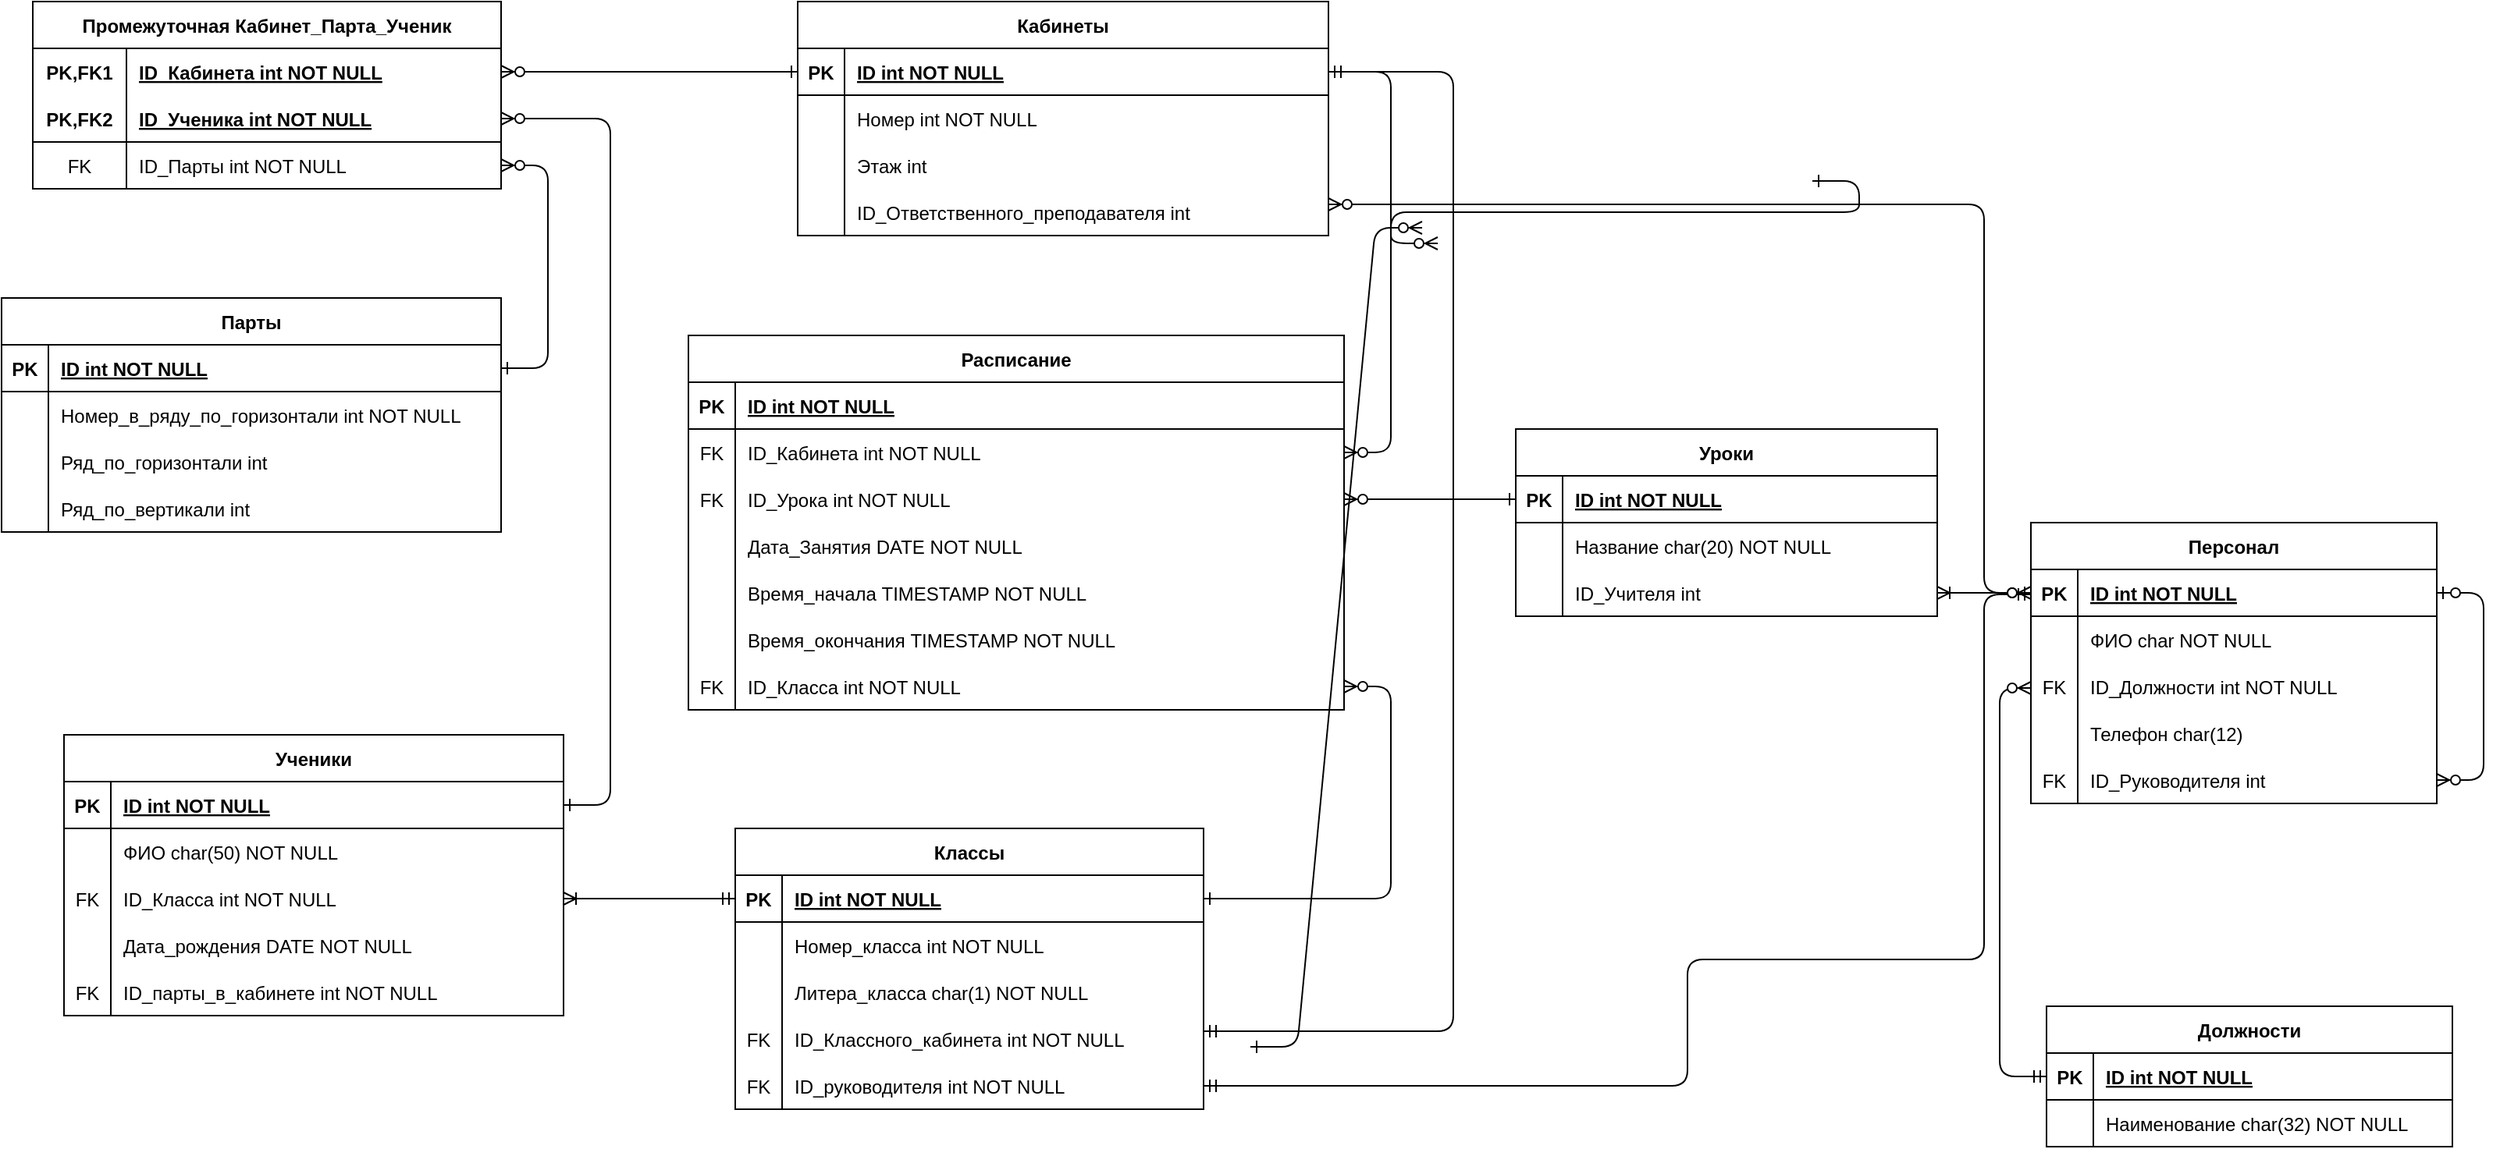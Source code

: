 <mxfile version="20.8.3" type="device"><diagram id="R2lEEEUBdFMjLlhIrx00" name="Page-1"><mxGraphModel dx="2516" dy="733" grid="1" gridSize="10" guides="1" tooltips="1" connect="1" arrows="1" fold="1" page="1" pageScale="1" pageWidth="1169" pageHeight="827" math="0" shadow="0" extFonts="Permanent Marker^https://fonts.googleapis.com/css?family=Permanent+Marker"><root><mxCell id="0"/><mxCell id="1" parent="0"/><mxCell id="C-vyLk0tnHw3VtMMgP7b-1" value="" style="edgeStyle=entityRelationEdgeStyle;endArrow=ERzeroToMany;startArrow=ERone;endFill=1;startFill=0;" parent="1" source="C-vyLk0tnHw3VtMMgP7b-24" edge="1"><mxGeometry width="100" height="100" relative="1" as="geometry"><mxPoint x="340" y="720" as="sourcePoint"/><mxPoint x="450" y="195" as="targetPoint"/></mxGeometry></mxCell><mxCell id="C-vyLk0tnHw3VtMMgP7b-12" value="" style="edgeStyle=entityRelationEdgeStyle;endArrow=ERzeroToMany;startArrow=ERone;endFill=1;startFill=0;" parent="1" target="C-vyLk0tnHw3VtMMgP7b-17" edge="1"><mxGeometry width="100" height="100" relative="1" as="geometry"><mxPoint x="700" y="165" as="sourcePoint"/><mxPoint x="460" y="205" as="targetPoint"/></mxGeometry></mxCell><mxCell id="8xzMc8gaTwQu7LSXgahK-1" value="Ученики" style="shape=table;startSize=30;container=1;collapsible=1;childLayout=tableLayout;fixedRows=1;rowLines=0;fontStyle=1;align=center;resizeLast=1;" vertex="1" parent="1"><mxGeometry x="-420" y="520" width="320" height="180" as="geometry"/></mxCell><mxCell id="8xzMc8gaTwQu7LSXgahK-2" value="" style="shape=tableRow;horizontal=0;startSize=0;swimlaneHead=0;swimlaneBody=0;fillColor=none;collapsible=0;dropTarget=0;points=[[0,0.5],[1,0.5]];portConstraint=eastwest;top=0;left=0;right=0;bottom=1;" vertex="1" parent="8xzMc8gaTwQu7LSXgahK-1"><mxGeometry y="30" width="320" height="30" as="geometry"/></mxCell><mxCell id="8xzMc8gaTwQu7LSXgahK-3" value="PK" style="shape=partialRectangle;connectable=0;fillColor=none;top=0;left=0;bottom=0;right=0;fontStyle=1;overflow=hidden;" vertex="1" parent="8xzMc8gaTwQu7LSXgahK-2"><mxGeometry width="30" height="30" as="geometry"><mxRectangle width="30" height="30" as="alternateBounds"/></mxGeometry></mxCell><mxCell id="8xzMc8gaTwQu7LSXgahK-4" value="ID int NOT NULL" style="shape=partialRectangle;connectable=0;fillColor=none;top=0;left=0;bottom=0;right=0;align=left;spacingLeft=6;fontStyle=5;overflow=hidden;" vertex="1" parent="8xzMc8gaTwQu7LSXgahK-2"><mxGeometry x="30" width="290" height="30" as="geometry"><mxRectangle width="290" height="30" as="alternateBounds"/></mxGeometry></mxCell><mxCell id="8xzMc8gaTwQu7LSXgahK-5" value="" style="shape=tableRow;horizontal=0;startSize=0;swimlaneHead=0;swimlaneBody=0;fillColor=none;collapsible=0;dropTarget=0;points=[[0,0.5],[1,0.5]];portConstraint=eastwest;top=0;left=0;right=0;bottom=0;" vertex="1" parent="8xzMc8gaTwQu7LSXgahK-1"><mxGeometry y="60" width="320" height="30" as="geometry"/></mxCell><mxCell id="8xzMc8gaTwQu7LSXgahK-6" value="" style="shape=partialRectangle;connectable=0;fillColor=none;top=0;left=0;bottom=0;right=0;editable=1;overflow=hidden;" vertex="1" parent="8xzMc8gaTwQu7LSXgahK-5"><mxGeometry width="30" height="30" as="geometry"><mxRectangle width="30" height="30" as="alternateBounds"/></mxGeometry></mxCell><mxCell id="8xzMc8gaTwQu7LSXgahK-7" value="ФИО char(50) NOT NULL" style="shape=partialRectangle;connectable=0;fillColor=none;top=0;left=0;bottom=0;right=0;align=left;spacingLeft=6;overflow=hidden;" vertex="1" parent="8xzMc8gaTwQu7LSXgahK-5"><mxGeometry x="30" width="290" height="30" as="geometry"><mxRectangle width="290" height="30" as="alternateBounds"/></mxGeometry></mxCell><mxCell id="8xzMc8gaTwQu7LSXgahK-11" value="" style="shape=tableRow;horizontal=0;startSize=0;swimlaneHead=0;swimlaneBody=0;fillColor=none;collapsible=0;dropTarget=0;points=[[0,0.5],[1,0.5]];portConstraint=eastwest;top=0;left=0;right=0;bottom=0;" vertex="1" parent="8xzMc8gaTwQu7LSXgahK-1"><mxGeometry y="90" width="320" height="30" as="geometry"/></mxCell><mxCell id="8xzMc8gaTwQu7LSXgahK-12" value="FK" style="shape=partialRectangle;connectable=0;fillColor=none;top=0;left=0;bottom=0;right=0;editable=1;overflow=hidden;" vertex="1" parent="8xzMc8gaTwQu7LSXgahK-11"><mxGeometry width="30" height="30" as="geometry"><mxRectangle width="30" height="30" as="alternateBounds"/></mxGeometry></mxCell><mxCell id="8xzMc8gaTwQu7LSXgahK-13" value="ID_Класса int NOT NULL" style="shape=partialRectangle;connectable=0;fillColor=none;top=0;left=0;bottom=0;right=0;align=left;spacingLeft=6;overflow=hidden;" vertex="1" parent="8xzMc8gaTwQu7LSXgahK-11"><mxGeometry x="30" width="290" height="30" as="geometry"><mxRectangle width="290" height="30" as="alternateBounds"/></mxGeometry></mxCell><mxCell id="8xzMc8gaTwQu7LSXgahK-8" value="" style="shape=tableRow;horizontal=0;startSize=0;swimlaneHead=0;swimlaneBody=0;fillColor=none;collapsible=0;dropTarget=0;points=[[0,0.5],[1,0.5]];portConstraint=eastwest;top=0;left=0;right=0;bottom=0;" vertex="1" parent="8xzMc8gaTwQu7LSXgahK-1"><mxGeometry y="120" width="320" height="30" as="geometry"/></mxCell><mxCell id="8xzMc8gaTwQu7LSXgahK-9" value="" style="shape=partialRectangle;connectable=0;fillColor=none;top=0;left=0;bottom=0;right=0;editable=1;overflow=hidden;" vertex="1" parent="8xzMc8gaTwQu7LSXgahK-8"><mxGeometry width="30" height="30" as="geometry"><mxRectangle width="30" height="30" as="alternateBounds"/></mxGeometry></mxCell><mxCell id="8xzMc8gaTwQu7LSXgahK-10" value="Дата_рождения DATE NOT NULL" style="shape=partialRectangle;connectable=0;fillColor=none;top=0;left=0;bottom=0;right=0;align=left;spacingLeft=6;overflow=hidden;" vertex="1" parent="8xzMc8gaTwQu7LSXgahK-8"><mxGeometry x="30" width="290" height="30" as="geometry"><mxRectangle width="290" height="30" as="alternateBounds"/></mxGeometry></mxCell><mxCell id="8xzMc8gaTwQu7LSXgahK-14" value="" style="shape=tableRow;horizontal=0;startSize=0;swimlaneHead=0;swimlaneBody=0;fillColor=none;collapsible=0;dropTarget=0;points=[[0,0.5],[1,0.5]];portConstraint=eastwest;top=0;left=0;right=0;bottom=0;" vertex="1" parent="8xzMc8gaTwQu7LSXgahK-1"><mxGeometry y="150" width="320" height="30" as="geometry"/></mxCell><mxCell id="8xzMc8gaTwQu7LSXgahK-15" value="FK" style="shape=partialRectangle;connectable=0;fillColor=none;top=0;left=0;bottom=0;right=0;editable=1;overflow=hidden;" vertex="1" parent="8xzMc8gaTwQu7LSXgahK-14"><mxGeometry width="30" height="30" as="geometry"><mxRectangle width="30" height="30" as="alternateBounds"/></mxGeometry></mxCell><mxCell id="8xzMc8gaTwQu7LSXgahK-16" value="ID_парты_в_кабинете int NOT NULL" style="shape=partialRectangle;connectable=0;fillColor=none;top=0;left=0;bottom=0;right=0;align=left;spacingLeft=6;overflow=hidden;" vertex="1" parent="8xzMc8gaTwQu7LSXgahK-14"><mxGeometry x="30" width="290" height="30" as="geometry"><mxRectangle width="290" height="30" as="alternateBounds"/></mxGeometry></mxCell><mxCell id="8xzMc8gaTwQu7LSXgahK-17" value="Классы" style="shape=table;startSize=30;container=1;collapsible=1;childLayout=tableLayout;fixedRows=1;rowLines=0;fontStyle=1;align=center;resizeLast=1;" vertex="1" parent="1"><mxGeometry x="10" y="580" width="300" height="180" as="geometry"/></mxCell><mxCell id="8xzMc8gaTwQu7LSXgahK-18" value="" style="shape=tableRow;horizontal=0;startSize=0;swimlaneHead=0;swimlaneBody=0;fillColor=none;collapsible=0;dropTarget=0;points=[[0,0.5],[1,0.5]];portConstraint=eastwest;top=0;left=0;right=0;bottom=1;" vertex="1" parent="8xzMc8gaTwQu7LSXgahK-17"><mxGeometry y="30" width="300" height="30" as="geometry"/></mxCell><mxCell id="8xzMc8gaTwQu7LSXgahK-19" value="PK" style="shape=partialRectangle;connectable=0;fillColor=none;top=0;left=0;bottom=0;right=0;fontStyle=1;overflow=hidden;" vertex="1" parent="8xzMc8gaTwQu7LSXgahK-18"><mxGeometry width="30" height="30" as="geometry"><mxRectangle width="30" height="30" as="alternateBounds"/></mxGeometry></mxCell><mxCell id="8xzMc8gaTwQu7LSXgahK-20" value="ID int NOT NULL" style="shape=partialRectangle;connectable=0;fillColor=none;top=0;left=0;bottom=0;right=0;align=left;spacingLeft=6;fontStyle=5;overflow=hidden;" vertex="1" parent="8xzMc8gaTwQu7LSXgahK-18"><mxGeometry x="30" width="270" height="30" as="geometry"><mxRectangle width="270" height="30" as="alternateBounds"/></mxGeometry></mxCell><mxCell id="8xzMc8gaTwQu7LSXgahK-21" value="" style="shape=tableRow;horizontal=0;startSize=0;swimlaneHead=0;swimlaneBody=0;fillColor=none;collapsible=0;dropTarget=0;points=[[0,0.5],[1,0.5]];portConstraint=eastwest;top=0;left=0;right=0;bottom=0;" vertex="1" parent="8xzMc8gaTwQu7LSXgahK-17"><mxGeometry y="60" width="300" height="30" as="geometry"/></mxCell><mxCell id="8xzMc8gaTwQu7LSXgahK-22" value="" style="shape=partialRectangle;connectable=0;fillColor=none;top=0;left=0;bottom=0;right=0;editable=1;overflow=hidden;" vertex="1" parent="8xzMc8gaTwQu7LSXgahK-21"><mxGeometry width="30" height="30" as="geometry"><mxRectangle width="30" height="30" as="alternateBounds"/></mxGeometry></mxCell><mxCell id="8xzMc8gaTwQu7LSXgahK-23" value="Номер_класса int NOT NULL" style="shape=partialRectangle;connectable=0;fillColor=none;top=0;left=0;bottom=0;right=0;align=left;spacingLeft=6;overflow=hidden;" vertex="1" parent="8xzMc8gaTwQu7LSXgahK-21"><mxGeometry x="30" width="270" height="30" as="geometry"><mxRectangle width="270" height="30" as="alternateBounds"/></mxGeometry></mxCell><mxCell id="8xzMc8gaTwQu7LSXgahK-24" value="" style="shape=tableRow;horizontal=0;startSize=0;swimlaneHead=0;swimlaneBody=0;fillColor=none;collapsible=0;dropTarget=0;points=[[0,0.5],[1,0.5]];portConstraint=eastwest;top=0;left=0;right=0;bottom=0;" vertex="1" parent="8xzMc8gaTwQu7LSXgahK-17"><mxGeometry y="90" width="300" height="30" as="geometry"/></mxCell><mxCell id="8xzMc8gaTwQu7LSXgahK-25" value="" style="shape=partialRectangle;connectable=0;fillColor=none;top=0;left=0;bottom=0;right=0;editable=1;overflow=hidden;" vertex="1" parent="8xzMc8gaTwQu7LSXgahK-24"><mxGeometry width="30" height="30" as="geometry"><mxRectangle width="30" height="30" as="alternateBounds"/></mxGeometry></mxCell><mxCell id="8xzMc8gaTwQu7LSXgahK-26" value="Литера_класса char(1) NOT NULL" style="shape=partialRectangle;connectable=0;fillColor=none;top=0;left=0;bottom=0;right=0;align=left;spacingLeft=6;overflow=hidden;" vertex="1" parent="8xzMc8gaTwQu7LSXgahK-24"><mxGeometry x="30" width="270" height="30" as="geometry"><mxRectangle width="270" height="30" as="alternateBounds"/></mxGeometry></mxCell><mxCell id="8xzMc8gaTwQu7LSXgahK-31" value="" style="shape=tableRow;horizontal=0;startSize=0;swimlaneHead=0;swimlaneBody=0;fillColor=none;collapsible=0;dropTarget=0;points=[[0,0.5],[1,0.5]];portConstraint=eastwest;top=0;left=0;right=0;bottom=0;" vertex="1" parent="8xzMc8gaTwQu7LSXgahK-17"><mxGeometry y="120" width="300" height="30" as="geometry"/></mxCell><mxCell id="8xzMc8gaTwQu7LSXgahK-32" value="FK" style="shape=partialRectangle;connectable=0;fillColor=none;top=0;left=0;bottom=0;right=0;fontStyle=0;overflow=hidden;" vertex="1" parent="8xzMc8gaTwQu7LSXgahK-31"><mxGeometry width="30" height="30" as="geometry"><mxRectangle width="30" height="30" as="alternateBounds"/></mxGeometry></mxCell><mxCell id="8xzMc8gaTwQu7LSXgahK-33" value="ID_Классного_кабинета int NOT NULL" style="shape=partialRectangle;connectable=0;fillColor=none;top=0;left=0;bottom=0;right=0;align=left;spacingLeft=6;fontStyle=0;overflow=hidden;" vertex="1" parent="8xzMc8gaTwQu7LSXgahK-31"><mxGeometry x="30" width="270" height="30" as="geometry"><mxRectangle width="270" height="30" as="alternateBounds"/></mxGeometry></mxCell><mxCell id="8xzMc8gaTwQu7LSXgahK-27" value="" style="shape=tableRow;horizontal=0;startSize=0;swimlaneHead=0;swimlaneBody=0;fillColor=none;collapsible=0;dropTarget=0;points=[[0,0.5],[1,0.5]];portConstraint=eastwest;top=0;left=0;right=0;bottom=0;" vertex="1" parent="8xzMc8gaTwQu7LSXgahK-17"><mxGeometry y="150" width="300" height="30" as="geometry"/></mxCell><mxCell id="8xzMc8gaTwQu7LSXgahK-28" value="FK" style="shape=partialRectangle;connectable=0;fillColor=none;top=0;left=0;bottom=0;right=0;editable=1;overflow=hidden;" vertex="1" parent="8xzMc8gaTwQu7LSXgahK-27"><mxGeometry width="30" height="30" as="geometry"><mxRectangle width="30" height="30" as="alternateBounds"/></mxGeometry></mxCell><mxCell id="8xzMc8gaTwQu7LSXgahK-29" value="ID_руководителя int NOT NULL" style="shape=partialRectangle;connectable=0;fillColor=none;top=0;left=0;bottom=0;right=0;align=left;spacingLeft=6;overflow=hidden;" vertex="1" parent="8xzMc8gaTwQu7LSXgahK-27"><mxGeometry x="30" width="270" height="30" as="geometry"><mxRectangle width="270" height="30" as="alternateBounds"/></mxGeometry></mxCell><mxCell id="8xzMc8gaTwQu7LSXgahK-38" value="" style="edgeStyle=entityRelationEdgeStyle;fontSize=12;html=1;endArrow=ERmandOne;startArrow=ERoneToMany;rounded=1;startFill=0;" edge="1" parent="1" source="8xzMc8gaTwQu7LSXgahK-11" target="8xzMc8gaTwQu7LSXgahK-18"><mxGeometry width="100" height="100" relative="1" as="geometry"><mxPoint x="250" y="384" as="sourcePoint"/><mxPoint x="350" y="284" as="targetPoint"/></mxGeometry></mxCell><mxCell id="8xzMc8gaTwQu7LSXgahK-39" value="Персонал" style="shape=table;startSize=30;container=1;collapsible=1;childLayout=tableLayout;fixedRows=1;rowLines=0;fontStyle=1;align=center;resizeLast=1;" vertex="1" parent="1"><mxGeometry x="840" y="384" width="260" height="180" as="geometry"/></mxCell><mxCell id="8xzMc8gaTwQu7LSXgahK-40" value="" style="shape=tableRow;horizontal=0;startSize=0;swimlaneHead=0;swimlaneBody=0;fillColor=none;collapsible=0;dropTarget=0;points=[[0,0.5],[1,0.5]];portConstraint=eastwest;top=0;left=0;right=0;bottom=1;" vertex="1" parent="8xzMc8gaTwQu7LSXgahK-39"><mxGeometry y="30" width="260" height="30" as="geometry"/></mxCell><mxCell id="8xzMc8gaTwQu7LSXgahK-41" value="PK" style="shape=partialRectangle;connectable=0;fillColor=none;top=0;left=0;bottom=0;right=0;fontStyle=1;overflow=hidden;" vertex="1" parent="8xzMc8gaTwQu7LSXgahK-40"><mxGeometry width="30" height="30" as="geometry"><mxRectangle width="30" height="30" as="alternateBounds"/></mxGeometry></mxCell><mxCell id="8xzMc8gaTwQu7LSXgahK-42" value="ID int NOT NULL" style="shape=partialRectangle;connectable=0;fillColor=none;top=0;left=0;bottom=0;right=0;align=left;spacingLeft=6;fontStyle=5;overflow=hidden;" vertex="1" parent="8xzMc8gaTwQu7LSXgahK-40"><mxGeometry x="30" width="230" height="30" as="geometry"><mxRectangle width="230" height="30" as="alternateBounds"/></mxGeometry></mxCell><mxCell id="8xzMc8gaTwQu7LSXgahK-43" value="" style="shape=tableRow;horizontal=0;startSize=0;swimlaneHead=0;swimlaneBody=0;fillColor=none;collapsible=0;dropTarget=0;points=[[0,0.5],[1,0.5]];portConstraint=eastwest;top=0;left=0;right=0;bottom=0;" vertex="1" parent="8xzMc8gaTwQu7LSXgahK-39"><mxGeometry y="60" width="260" height="30" as="geometry"/></mxCell><mxCell id="8xzMc8gaTwQu7LSXgahK-44" value="" style="shape=partialRectangle;connectable=0;fillColor=none;top=0;left=0;bottom=0;right=0;editable=1;overflow=hidden;" vertex="1" parent="8xzMc8gaTwQu7LSXgahK-43"><mxGeometry width="30" height="30" as="geometry"><mxRectangle width="30" height="30" as="alternateBounds"/></mxGeometry></mxCell><mxCell id="8xzMc8gaTwQu7LSXgahK-45" value="ФИО char NOT NULL" style="shape=partialRectangle;connectable=0;fillColor=none;top=0;left=0;bottom=0;right=0;align=left;spacingLeft=6;overflow=hidden;" vertex="1" parent="8xzMc8gaTwQu7LSXgahK-43"><mxGeometry x="30" width="230" height="30" as="geometry"><mxRectangle width="230" height="30" as="alternateBounds"/></mxGeometry></mxCell><mxCell id="8xzMc8gaTwQu7LSXgahK-46" value="" style="shape=tableRow;horizontal=0;startSize=0;swimlaneHead=0;swimlaneBody=0;fillColor=none;collapsible=0;dropTarget=0;points=[[0,0.5],[1,0.5]];portConstraint=eastwest;top=0;left=0;right=0;bottom=0;" vertex="1" parent="8xzMc8gaTwQu7LSXgahK-39"><mxGeometry y="90" width="260" height="30" as="geometry"/></mxCell><mxCell id="8xzMc8gaTwQu7LSXgahK-47" value="FK" style="shape=partialRectangle;connectable=0;fillColor=none;top=0;left=0;bottom=0;right=0;editable=1;overflow=hidden;" vertex="1" parent="8xzMc8gaTwQu7LSXgahK-46"><mxGeometry width="30" height="30" as="geometry"><mxRectangle width="30" height="30" as="alternateBounds"/></mxGeometry></mxCell><mxCell id="8xzMc8gaTwQu7LSXgahK-48" value="ID_Должности int NOT NULL" style="shape=partialRectangle;connectable=0;fillColor=none;top=0;left=0;bottom=0;right=0;align=left;spacingLeft=6;overflow=hidden;" vertex="1" parent="8xzMc8gaTwQu7LSXgahK-46"><mxGeometry x="30" width="230" height="30" as="geometry"><mxRectangle width="230" height="30" as="alternateBounds"/></mxGeometry></mxCell><mxCell id="8xzMc8gaTwQu7LSXgahK-49" value="" style="shape=tableRow;horizontal=0;startSize=0;swimlaneHead=0;swimlaneBody=0;fillColor=none;collapsible=0;dropTarget=0;points=[[0,0.5],[1,0.5]];portConstraint=eastwest;top=0;left=0;right=0;bottom=0;" vertex="1" parent="8xzMc8gaTwQu7LSXgahK-39"><mxGeometry y="120" width="260" height="30" as="geometry"/></mxCell><mxCell id="8xzMc8gaTwQu7LSXgahK-50" value="" style="shape=partialRectangle;connectable=0;fillColor=none;top=0;left=0;bottom=0;right=0;editable=1;overflow=hidden;" vertex="1" parent="8xzMc8gaTwQu7LSXgahK-49"><mxGeometry width="30" height="30" as="geometry"><mxRectangle width="30" height="30" as="alternateBounds"/></mxGeometry></mxCell><mxCell id="8xzMc8gaTwQu7LSXgahK-51" value="Телефон char(12)" style="shape=partialRectangle;connectable=0;fillColor=none;top=0;left=0;bottom=0;right=0;align=left;spacingLeft=6;overflow=hidden;" vertex="1" parent="8xzMc8gaTwQu7LSXgahK-49"><mxGeometry x="30" width="230" height="30" as="geometry"><mxRectangle width="230" height="30" as="alternateBounds"/></mxGeometry></mxCell><mxCell id="8xzMc8gaTwQu7LSXgahK-52" value="" style="shape=tableRow;horizontal=0;startSize=0;swimlaneHead=0;swimlaneBody=0;fillColor=none;collapsible=0;dropTarget=0;points=[[0,0.5],[1,0.5]];portConstraint=eastwest;top=0;left=0;right=0;bottom=0;" vertex="1" parent="8xzMc8gaTwQu7LSXgahK-39"><mxGeometry y="150" width="260" height="30" as="geometry"/></mxCell><mxCell id="8xzMc8gaTwQu7LSXgahK-53" value="FK" style="shape=partialRectangle;connectable=0;fillColor=none;top=0;left=0;bottom=0;right=0;fontStyle=0;overflow=hidden;" vertex="1" parent="8xzMc8gaTwQu7LSXgahK-52"><mxGeometry width="30" height="30" as="geometry"><mxRectangle width="30" height="30" as="alternateBounds"/></mxGeometry></mxCell><mxCell id="8xzMc8gaTwQu7LSXgahK-54" value="ID_Руководителя int" style="shape=partialRectangle;connectable=0;fillColor=none;top=0;left=0;bottom=0;right=0;align=left;spacingLeft=6;fontStyle=0;overflow=hidden;" vertex="1" parent="8xzMc8gaTwQu7LSXgahK-52"><mxGeometry x="30" width="230" height="30" as="geometry"><mxRectangle width="230" height="30" as="alternateBounds"/></mxGeometry></mxCell><mxCell id="8xzMc8gaTwQu7LSXgahK-55" value="" style="edgeStyle=entityRelationEdgeStyle;fontSize=12;html=1;endArrow=ERzeroToMany;startArrow=ERzeroToOne;rounded=1;" edge="1" parent="8xzMc8gaTwQu7LSXgahK-39" source="8xzMc8gaTwQu7LSXgahK-40" target="8xzMc8gaTwQu7LSXgahK-52"><mxGeometry width="100" height="100" relative="1" as="geometry"><mxPoint x="-330" y="300" as="sourcePoint"/><mxPoint x="-230" y="200" as="targetPoint"/></mxGeometry></mxCell><mxCell id="8xzMc8gaTwQu7LSXgahK-56" value="" style="edgeStyle=orthogonalEdgeStyle;fontSize=12;html=1;endArrow=ERmandOne;startArrow=ERmandOne;rounded=1;" edge="1" parent="1" source="8xzMc8gaTwQu7LSXgahK-27" target="8xzMc8gaTwQu7LSXgahK-40"><mxGeometry width="100" height="100" relative="1" as="geometry"><mxPoint x="740" y="144" as="sourcePoint"/><mxPoint x="840" y="44" as="targetPoint"/><Array as="points"><mxPoint x="620" y="745"/><mxPoint x="620" y="664"/><mxPoint x="810" y="664"/><mxPoint x="810" y="430"/></Array></mxGeometry></mxCell><mxCell id="8xzMc8gaTwQu7LSXgahK-57" value="Уроки" style="shape=table;startSize=30;container=1;collapsible=1;childLayout=tableLayout;fixedRows=1;rowLines=0;fontStyle=1;align=center;resizeLast=1;" vertex="1" parent="1"><mxGeometry x="510" y="324" width="270" height="120" as="geometry"/></mxCell><mxCell id="8xzMc8gaTwQu7LSXgahK-58" value="" style="shape=tableRow;horizontal=0;startSize=0;swimlaneHead=0;swimlaneBody=0;fillColor=none;collapsible=0;dropTarget=0;points=[[0,0.5],[1,0.5]];portConstraint=eastwest;top=0;left=0;right=0;bottom=1;" vertex="1" parent="8xzMc8gaTwQu7LSXgahK-57"><mxGeometry y="30" width="270" height="30" as="geometry"/></mxCell><mxCell id="8xzMc8gaTwQu7LSXgahK-59" value="PK" style="shape=partialRectangle;connectable=0;fillColor=none;top=0;left=0;bottom=0;right=0;fontStyle=1;overflow=hidden;" vertex="1" parent="8xzMc8gaTwQu7LSXgahK-58"><mxGeometry width="30" height="30" as="geometry"><mxRectangle width="30" height="30" as="alternateBounds"/></mxGeometry></mxCell><mxCell id="8xzMc8gaTwQu7LSXgahK-60" value="ID int NOT NULL" style="shape=partialRectangle;connectable=0;fillColor=none;top=0;left=0;bottom=0;right=0;align=left;spacingLeft=6;fontStyle=5;overflow=hidden;" vertex="1" parent="8xzMc8gaTwQu7LSXgahK-58"><mxGeometry x="30" width="240" height="30" as="geometry"><mxRectangle width="240" height="30" as="alternateBounds"/></mxGeometry></mxCell><mxCell id="8xzMc8gaTwQu7LSXgahK-61" value="" style="shape=tableRow;horizontal=0;startSize=0;swimlaneHead=0;swimlaneBody=0;fillColor=none;collapsible=0;dropTarget=0;points=[[0,0.5],[1,0.5]];portConstraint=eastwest;top=0;left=0;right=0;bottom=0;" vertex="1" parent="8xzMc8gaTwQu7LSXgahK-57"><mxGeometry y="60" width="270" height="30" as="geometry"/></mxCell><mxCell id="8xzMc8gaTwQu7LSXgahK-62" value="" style="shape=partialRectangle;connectable=0;fillColor=none;top=0;left=0;bottom=0;right=0;editable=1;overflow=hidden;" vertex="1" parent="8xzMc8gaTwQu7LSXgahK-61"><mxGeometry width="30" height="30" as="geometry"><mxRectangle width="30" height="30" as="alternateBounds"/></mxGeometry></mxCell><mxCell id="8xzMc8gaTwQu7LSXgahK-63" value="Название char(20) NOT NULL" style="shape=partialRectangle;connectable=0;fillColor=none;top=0;left=0;bottom=0;right=0;align=left;spacingLeft=6;overflow=hidden;" vertex="1" parent="8xzMc8gaTwQu7LSXgahK-61"><mxGeometry x="30" width="240" height="30" as="geometry"><mxRectangle width="240" height="30" as="alternateBounds"/></mxGeometry></mxCell><mxCell id="8xzMc8gaTwQu7LSXgahK-64" value="" style="shape=tableRow;horizontal=0;startSize=0;swimlaneHead=0;swimlaneBody=0;fillColor=none;collapsible=0;dropTarget=0;points=[[0,0.5],[1,0.5]];portConstraint=eastwest;top=0;left=0;right=0;bottom=0;" vertex="1" parent="8xzMc8gaTwQu7LSXgahK-57"><mxGeometry y="90" width="270" height="30" as="geometry"/></mxCell><mxCell id="8xzMc8gaTwQu7LSXgahK-65" value="" style="shape=partialRectangle;connectable=0;fillColor=none;top=0;left=0;bottom=0;right=0;editable=1;overflow=hidden;" vertex="1" parent="8xzMc8gaTwQu7LSXgahK-64"><mxGeometry width="30" height="30" as="geometry"><mxRectangle width="30" height="30" as="alternateBounds"/></mxGeometry></mxCell><mxCell id="8xzMc8gaTwQu7LSXgahK-66" value="ID_Учителя int" style="shape=partialRectangle;connectable=0;fillColor=none;top=0;left=0;bottom=0;right=0;align=left;spacingLeft=6;overflow=hidden;" vertex="1" parent="8xzMc8gaTwQu7LSXgahK-64"><mxGeometry x="30" width="240" height="30" as="geometry"><mxRectangle width="240" height="30" as="alternateBounds"/></mxGeometry></mxCell><mxCell id="8xzMc8gaTwQu7LSXgahK-70" value="" style="edgeStyle=entityRelationEdgeStyle;fontSize=12;html=1;endArrow=ERzeroToMany;startArrow=ERoneToMany;rounded=0;startFill=0;entryX=0;entryY=0.5;entryDx=0;entryDy=0;" edge="1" parent="1" source="8xzMc8gaTwQu7LSXgahK-64" target="8xzMc8gaTwQu7LSXgahK-40"><mxGeometry width="100" height="100" relative="1" as="geometry"><mxPoint x="940" y="364" as="sourcePoint"/><mxPoint x="1040" y="264" as="targetPoint"/></mxGeometry></mxCell><mxCell id="8xzMc8gaTwQu7LSXgahK-71" value="Кабинеты" style="shape=table;startSize=30;container=1;collapsible=1;childLayout=tableLayout;fixedRows=1;rowLines=0;fontStyle=1;align=center;resizeLast=1;" vertex="1" parent="1"><mxGeometry x="50" y="50" width="340" height="150" as="geometry"/></mxCell><mxCell id="8xzMc8gaTwQu7LSXgahK-72" value="" style="shape=tableRow;horizontal=0;startSize=0;swimlaneHead=0;swimlaneBody=0;fillColor=none;collapsible=0;dropTarget=0;points=[[0,0.5],[1,0.5]];portConstraint=eastwest;top=0;left=0;right=0;bottom=1;" vertex="1" parent="8xzMc8gaTwQu7LSXgahK-71"><mxGeometry y="30" width="340" height="30" as="geometry"/></mxCell><mxCell id="8xzMc8gaTwQu7LSXgahK-73" value="PK" style="shape=partialRectangle;connectable=0;fillColor=none;top=0;left=0;bottom=0;right=0;fontStyle=1;overflow=hidden;" vertex="1" parent="8xzMc8gaTwQu7LSXgahK-72"><mxGeometry width="30" height="30" as="geometry"><mxRectangle width="30" height="30" as="alternateBounds"/></mxGeometry></mxCell><mxCell id="8xzMc8gaTwQu7LSXgahK-74" value="ID int NOT NULL" style="shape=partialRectangle;connectable=0;fillColor=none;top=0;left=0;bottom=0;right=0;align=left;spacingLeft=6;fontStyle=5;overflow=hidden;" vertex="1" parent="8xzMc8gaTwQu7LSXgahK-72"><mxGeometry x="30" width="310" height="30" as="geometry"><mxRectangle width="310" height="30" as="alternateBounds"/></mxGeometry></mxCell><mxCell id="8xzMc8gaTwQu7LSXgahK-75" value="" style="shape=tableRow;horizontal=0;startSize=0;swimlaneHead=0;swimlaneBody=0;fillColor=none;collapsible=0;dropTarget=0;points=[[0,0.5],[1,0.5]];portConstraint=eastwest;top=0;left=0;right=0;bottom=0;" vertex="1" parent="8xzMc8gaTwQu7LSXgahK-71"><mxGeometry y="60" width="340" height="30" as="geometry"/></mxCell><mxCell id="8xzMc8gaTwQu7LSXgahK-76" value="" style="shape=partialRectangle;connectable=0;fillColor=none;top=0;left=0;bottom=0;right=0;editable=1;overflow=hidden;" vertex="1" parent="8xzMc8gaTwQu7LSXgahK-75"><mxGeometry width="30" height="30" as="geometry"><mxRectangle width="30" height="30" as="alternateBounds"/></mxGeometry></mxCell><mxCell id="8xzMc8gaTwQu7LSXgahK-77" value="Номер int NOT NULL" style="shape=partialRectangle;connectable=0;fillColor=none;top=0;left=0;bottom=0;right=0;align=left;spacingLeft=6;overflow=hidden;" vertex="1" parent="8xzMc8gaTwQu7LSXgahK-75"><mxGeometry x="30" width="310" height="30" as="geometry"><mxRectangle width="310" height="30" as="alternateBounds"/></mxGeometry></mxCell><mxCell id="8xzMc8gaTwQu7LSXgahK-78" value="" style="shape=tableRow;horizontal=0;startSize=0;swimlaneHead=0;swimlaneBody=0;fillColor=none;collapsible=0;dropTarget=0;points=[[0,0.5],[1,0.5]];portConstraint=eastwest;top=0;left=0;right=0;bottom=0;" vertex="1" parent="8xzMc8gaTwQu7LSXgahK-71"><mxGeometry y="90" width="340" height="30" as="geometry"/></mxCell><mxCell id="8xzMc8gaTwQu7LSXgahK-79" value="" style="shape=partialRectangle;connectable=0;fillColor=none;top=0;left=0;bottom=0;right=0;editable=1;overflow=hidden;" vertex="1" parent="8xzMc8gaTwQu7LSXgahK-78"><mxGeometry width="30" height="30" as="geometry"><mxRectangle width="30" height="30" as="alternateBounds"/></mxGeometry></mxCell><mxCell id="8xzMc8gaTwQu7LSXgahK-80" value="Этаж int" style="shape=partialRectangle;connectable=0;fillColor=none;top=0;left=0;bottom=0;right=0;align=left;spacingLeft=6;overflow=hidden;" vertex="1" parent="8xzMc8gaTwQu7LSXgahK-78"><mxGeometry x="30" width="310" height="30" as="geometry"><mxRectangle width="310" height="30" as="alternateBounds"/></mxGeometry></mxCell><mxCell id="8xzMc8gaTwQu7LSXgahK-81" value="" style="shape=tableRow;horizontal=0;startSize=0;swimlaneHead=0;swimlaneBody=0;fillColor=none;collapsible=0;dropTarget=0;points=[[0,0.5],[1,0.5]];portConstraint=eastwest;top=0;left=0;right=0;bottom=0;" vertex="1" parent="8xzMc8gaTwQu7LSXgahK-71"><mxGeometry y="120" width="340" height="30" as="geometry"/></mxCell><mxCell id="8xzMc8gaTwQu7LSXgahK-82" value="" style="shape=partialRectangle;connectable=0;fillColor=none;top=0;left=0;bottom=0;right=0;editable=1;overflow=hidden;" vertex="1" parent="8xzMc8gaTwQu7LSXgahK-81"><mxGeometry width="30" height="30" as="geometry"><mxRectangle width="30" height="30" as="alternateBounds"/></mxGeometry></mxCell><mxCell id="8xzMc8gaTwQu7LSXgahK-83" value="ID_Ответственного_преподавателя int" style="shape=partialRectangle;connectable=0;fillColor=none;top=0;left=0;bottom=0;right=0;align=left;spacingLeft=6;overflow=hidden;" vertex="1" parent="8xzMc8gaTwQu7LSXgahK-81"><mxGeometry x="30" width="310" height="30" as="geometry"><mxRectangle width="310" height="30" as="alternateBounds"/></mxGeometry></mxCell><mxCell id="8xzMc8gaTwQu7LSXgahK-84" value="Должности" style="shape=table;startSize=30;container=1;collapsible=1;childLayout=tableLayout;fixedRows=1;rowLines=0;fontStyle=1;align=center;resizeLast=1;rounded=0;" vertex="1" parent="1"><mxGeometry x="850" y="694" width="260" height="90" as="geometry"/></mxCell><mxCell id="8xzMc8gaTwQu7LSXgahK-85" value="" style="shape=tableRow;horizontal=0;startSize=0;swimlaneHead=0;swimlaneBody=0;fillColor=none;collapsible=0;dropTarget=0;points=[[0,0.5],[1,0.5]];portConstraint=eastwest;top=0;left=0;right=0;bottom=1;" vertex="1" parent="8xzMc8gaTwQu7LSXgahK-84"><mxGeometry y="30" width="260" height="30" as="geometry"/></mxCell><mxCell id="8xzMc8gaTwQu7LSXgahK-86" value="PK" style="shape=partialRectangle;connectable=0;fillColor=none;top=0;left=0;bottom=0;right=0;fontStyle=1;overflow=hidden;" vertex="1" parent="8xzMc8gaTwQu7LSXgahK-85"><mxGeometry width="30" height="30" as="geometry"><mxRectangle width="30" height="30" as="alternateBounds"/></mxGeometry></mxCell><mxCell id="8xzMc8gaTwQu7LSXgahK-87" value="ID int NOT NULL" style="shape=partialRectangle;connectable=0;fillColor=none;top=0;left=0;bottom=0;right=0;align=left;spacingLeft=6;fontStyle=5;overflow=hidden;" vertex="1" parent="8xzMc8gaTwQu7LSXgahK-85"><mxGeometry x="30" width="230" height="30" as="geometry"><mxRectangle width="230" height="30" as="alternateBounds"/></mxGeometry></mxCell><mxCell id="8xzMc8gaTwQu7LSXgahK-88" value="" style="shape=tableRow;horizontal=0;startSize=0;swimlaneHead=0;swimlaneBody=0;fillColor=none;collapsible=0;dropTarget=0;points=[[0,0.5],[1,0.5]];portConstraint=eastwest;top=0;left=0;right=0;bottom=0;" vertex="1" parent="8xzMc8gaTwQu7LSXgahK-84"><mxGeometry y="60" width="260" height="30" as="geometry"/></mxCell><mxCell id="8xzMc8gaTwQu7LSXgahK-89" value="" style="shape=partialRectangle;connectable=0;fillColor=none;top=0;left=0;bottom=0;right=0;editable=1;overflow=hidden;" vertex="1" parent="8xzMc8gaTwQu7LSXgahK-88"><mxGeometry width="30" height="30" as="geometry"><mxRectangle width="30" height="30" as="alternateBounds"/></mxGeometry></mxCell><mxCell id="8xzMc8gaTwQu7LSXgahK-90" value="Наименование char(32) NOT NULL" style="shape=partialRectangle;connectable=0;fillColor=none;top=0;left=0;bottom=0;right=0;align=left;spacingLeft=6;overflow=hidden;" vertex="1" parent="8xzMc8gaTwQu7LSXgahK-88"><mxGeometry x="30" width="230" height="30" as="geometry"><mxRectangle width="230" height="30" as="alternateBounds"/></mxGeometry></mxCell><mxCell id="8xzMc8gaTwQu7LSXgahK-97" value="" style="edgeStyle=orthogonalEdgeStyle;fontSize=12;html=1;endArrow=ERzeroToMany;startArrow=ERmandOne;rounded=1;" edge="1" parent="1" source="8xzMc8gaTwQu7LSXgahK-85" target="8xzMc8gaTwQu7LSXgahK-46"><mxGeometry width="100" height="100" relative="1" as="geometry"><mxPoint x="940" y="484" as="sourcePoint"/><mxPoint x="1040" y="384" as="targetPoint"/><Array as="points"><mxPoint x="820" y="739"/><mxPoint x="820" y="490"/></Array></mxGeometry></mxCell><mxCell id="8xzMc8gaTwQu7LSXgahK-98" value="" style="edgeStyle=orthogonalEdgeStyle;fontSize=12;html=1;endArrow=ERmandOne;startArrow=ERmandOne;rounded=1;shadow=0;" edge="1" parent="1" source="8xzMc8gaTwQu7LSXgahK-72" target="8xzMc8gaTwQu7LSXgahK-31"><mxGeometry width="100" height="100" relative="1" as="geometry"><mxPoint x="630" y="294" as="sourcePoint"/><mxPoint x="730" y="194" as="targetPoint"/><Array as="points"><mxPoint x="470" y="95"/><mxPoint x="470" y="710"/></Array></mxGeometry></mxCell><mxCell id="8xzMc8gaTwQu7LSXgahK-99" value="" style="edgeStyle=orthogonalEdgeStyle;fontSize=12;html=1;endArrow=ERzeroToMany;startArrow=ERzeroToOne;rounded=1;" edge="1" parent="1" source="8xzMc8gaTwQu7LSXgahK-40" target="8xzMc8gaTwQu7LSXgahK-81"><mxGeometry width="100" height="100" relative="1" as="geometry"><mxPoint x="540" y="504" as="sourcePoint"/><mxPoint x="640" y="404" as="targetPoint"/><Array as="points"><mxPoint x="810" y="429"/><mxPoint x="810" y="180"/></Array></mxGeometry></mxCell><mxCell id="8xzMc8gaTwQu7LSXgahK-100" value="Парты" style="shape=table;startSize=30;container=1;collapsible=1;childLayout=tableLayout;fixedRows=1;rowLines=0;fontStyle=1;align=center;resizeLast=1;" vertex="1" parent="1"><mxGeometry x="-460" y="240" width="320" height="150" as="geometry"/></mxCell><mxCell id="8xzMc8gaTwQu7LSXgahK-101" value="" style="shape=tableRow;horizontal=0;startSize=0;swimlaneHead=0;swimlaneBody=0;fillColor=none;collapsible=0;dropTarget=0;points=[[0,0.5],[1,0.5]];portConstraint=eastwest;top=0;left=0;right=0;bottom=1;" vertex="1" parent="8xzMc8gaTwQu7LSXgahK-100"><mxGeometry y="30" width="320" height="30" as="geometry"/></mxCell><mxCell id="8xzMc8gaTwQu7LSXgahK-102" value="PK" style="shape=partialRectangle;connectable=0;fillColor=none;top=0;left=0;bottom=0;right=0;fontStyle=1;overflow=hidden;" vertex="1" parent="8xzMc8gaTwQu7LSXgahK-101"><mxGeometry width="30" height="30" as="geometry"><mxRectangle width="30" height="30" as="alternateBounds"/></mxGeometry></mxCell><mxCell id="8xzMc8gaTwQu7LSXgahK-103" value="ID int NOT NULL" style="shape=partialRectangle;connectable=0;fillColor=none;top=0;left=0;bottom=0;right=0;align=left;spacingLeft=6;fontStyle=5;overflow=hidden;" vertex="1" parent="8xzMc8gaTwQu7LSXgahK-101"><mxGeometry x="30" width="290" height="30" as="geometry"><mxRectangle width="290" height="30" as="alternateBounds"/></mxGeometry></mxCell><mxCell id="8xzMc8gaTwQu7LSXgahK-110" value="" style="shape=tableRow;horizontal=0;startSize=0;swimlaneHead=0;swimlaneBody=0;fillColor=none;collapsible=0;dropTarget=0;points=[[0,0.5],[1,0.5]];portConstraint=eastwest;top=0;left=0;right=0;bottom=0;" vertex="1" parent="8xzMc8gaTwQu7LSXgahK-100"><mxGeometry y="60" width="320" height="30" as="geometry"/></mxCell><mxCell id="8xzMc8gaTwQu7LSXgahK-111" value="" style="shape=partialRectangle;connectable=0;fillColor=none;top=0;left=0;bottom=0;right=0;editable=1;overflow=hidden;" vertex="1" parent="8xzMc8gaTwQu7LSXgahK-110"><mxGeometry width="30" height="30" as="geometry"><mxRectangle width="30" height="30" as="alternateBounds"/></mxGeometry></mxCell><mxCell id="8xzMc8gaTwQu7LSXgahK-112" value="Номер_в_ряду_по_горизонтали int NOT NULL" style="shape=partialRectangle;connectable=0;fillColor=none;top=0;left=0;bottom=0;right=0;align=left;spacingLeft=6;overflow=hidden;" vertex="1" parent="8xzMc8gaTwQu7LSXgahK-110"><mxGeometry x="30" width="290" height="30" as="geometry"><mxRectangle width="290" height="30" as="alternateBounds"/></mxGeometry></mxCell><mxCell id="8xzMc8gaTwQu7LSXgahK-104" value="" style="shape=tableRow;horizontal=0;startSize=0;swimlaneHead=0;swimlaneBody=0;fillColor=none;collapsible=0;dropTarget=0;points=[[0,0.5],[1,0.5]];portConstraint=eastwest;top=0;left=0;right=0;bottom=0;" vertex="1" parent="8xzMc8gaTwQu7LSXgahK-100"><mxGeometry y="90" width="320" height="30" as="geometry"/></mxCell><mxCell id="8xzMc8gaTwQu7LSXgahK-105" value="" style="shape=partialRectangle;connectable=0;fillColor=none;top=0;left=0;bottom=0;right=0;editable=1;overflow=hidden;" vertex="1" parent="8xzMc8gaTwQu7LSXgahK-104"><mxGeometry width="30" height="30" as="geometry"><mxRectangle width="30" height="30" as="alternateBounds"/></mxGeometry></mxCell><mxCell id="8xzMc8gaTwQu7LSXgahK-106" value="Ряд_по_горизонтали int" style="shape=partialRectangle;connectable=0;fillColor=none;top=0;left=0;bottom=0;right=0;align=left;spacingLeft=6;overflow=hidden;" vertex="1" parent="8xzMc8gaTwQu7LSXgahK-104"><mxGeometry x="30" width="290" height="30" as="geometry"><mxRectangle width="290" height="30" as="alternateBounds"/></mxGeometry></mxCell><mxCell id="8xzMc8gaTwQu7LSXgahK-107" value="" style="shape=tableRow;horizontal=0;startSize=0;swimlaneHead=0;swimlaneBody=0;fillColor=none;collapsible=0;dropTarget=0;points=[[0,0.5],[1,0.5]];portConstraint=eastwest;top=0;left=0;right=0;bottom=0;" vertex="1" parent="8xzMc8gaTwQu7LSXgahK-100"><mxGeometry y="120" width="320" height="30" as="geometry"/></mxCell><mxCell id="8xzMc8gaTwQu7LSXgahK-108" value="" style="shape=partialRectangle;connectable=0;fillColor=none;top=0;left=0;bottom=0;right=0;editable=1;overflow=hidden;" vertex="1" parent="8xzMc8gaTwQu7LSXgahK-107"><mxGeometry width="30" height="30" as="geometry"><mxRectangle width="30" height="30" as="alternateBounds"/></mxGeometry></mxCell><mxCell id="8xzMc8gaTwQu7LSXgahK-109" value="Ряд_по_вертикали int" style="shape=partialRectangle;connectable=0;fillColor=none;top=0;left=0;bottom=0;right=0;align=left;spacingLeft=6;overflow=hidden;" vertex="1" parent="8xzMc8gaTwQu7LSXgahK-107"><mxGeometry x="30" width="290" height="30" as="geometry"><mxRectangle width="290" height="30" as="alternateBounds"/></mxGeometry></mxCell><mxCell id="8xzMc8gaTwQu7LSXgahK-129" value="Промежуточная Кабинет_Парта_Ученик" style="shape=table;startSize=30;container=1;collapsible=1;childLayout=tableLayout;fixedRows=1;rowLines=0;fontStyle=1;align=center;resizeLast=1;" vertex="1" parent="1"><mxGeometry x="-440" y="50" width="300" height="120" as="geometry"/></mxCell><mxCell id="8xzMc8gaTwQu7LSXgahK-130" value="" style="shape=tableRow;horizontal=0;startSize=0;swimlaneHead=0;swimlaneBody=0;fillColor=none;collapsible=0;dropTarget=0;points=[[0,0.5],[1,0.5]];portConstraint=eastwest;top=0;left=0;right=0;bottom=0;swimlaneLine=1;" vertex="1" parent="8xzMc8gaTwQu7LSXgahK-129"><mxGeometry y="30" width="300" height="30" as="geometry"/></mxCell><mxCell id="8xzMc8gaTwQu7LSXgahK-131" value="PK,FK1" style="shape=partialRectangle;connectable=0;fillColor=none;top=0;left=0;bottom=0;right=0;fontStyle=1;overflow=hidden;" vertex="1" parent="8xzMc8gaTwQu7LSXgahK-130"><mxGeometry width="60" height="30" as="geometry"><mxRectangle width="60" height="30" as="alternateBounds"/></mxGeometry></mxCell><mxCell id="8xzMc8gaTwQu7LSXgahK-132" value="ID_Кабинета int NOT NULL" style="shape=partialRectangle;connectable=0;fillColor=none;top=0;left=0;bottom=0;right=0;align=left;spacingLeft=6;fontStyle=5;overflow=hidden;" vertex="1" parent="8xzMc8gaTwQu7LSXgahK-130"><mxGeometry x="60" width="240" height="30" as="geometry"><mxRectangle width="240" height="30" as="alternateBounds"/></mxGeometry></mxCell><mxCell id="8xzMc8gaTwQu7LSXgahK-133" value="" style="shape=tableRow;horizontal=0;startSize=0;swimlaneHead=0;swimlaneBody=0;fillColor=none;collapsible=0;dropTarget=0;points=[[0,0.5],[1,0.5]];portConstraint=eastwest;top=0;left=0;right=0;bottom=1;" vertex="1" parent="8xzMc8gaTwQu7LSXgahK-129"><mxGeometry y="60" width="300" height="30" as="geometry"/></mxCell><mxCell id="8xzMc8gaTwQu7LSXgahK-134" value="PK,FK2" style="shape=partialRectangle;connectable=0;fillColor=none;top=0;left=0;bottom=0;right=0;fontStyle=1;overflow=hidden;" vertex="1" parent="8xzMc8gaTwQu7LSXgahK-133"><mxGeometry width="60" height="30" as="geometry"><mxRectangle width="60" height="30" as="alternateBounds"/></mxGeometry></mxCell><mxCell id="8xzMc8gaTwQu7LSXgahK-135" value="ID_Ученика int NOT NULL" style="shape=partialRectangle;connectable=0;fillColor=none;top=0;left=0;bottom=0;right=0;align=left;spacingLeft=6;fontStyle=5;overflow=hidden;" vertex="1" parent="8xzMc8gaTwQu7LSXgahK-133"><mxGeometry x="60" width="240" height="30" as="geometry"><mxRectangle width="240" height="30" as="alternateBounds"/></mxGeometry></mxCell><mxCell id="8xzMc8gaTwQu7LSXgahK-159" value="" style="shape=tableRow;horizontal=0;startSize=0;swimlaneHead=0;swimlaneBody=0;fillColor=none;collapsible=0;dropTarget=0;points=[[0,0.5],[1,0.5]];portConstraint=eastwest;top=0;left=0;right=0;bottom=0;rounded=0;shadow=0;sketch=0;" vertex="1" parent="8xzMc8gaTwQu7LSXgahK-129"><mxGeometry y="90" width="300" height="30" as="geometry"/></mxCell><mxCell id="8xzMc8gaTwQu7LSXgahK-160" value="FK" style="shape=partialRectangle;connectable=0;fillColor=none;top=0;left=0;bottom=0;right=0;fontStyle=0;overflow=hidden;rounded=0;shadow=0;sketch=0;" vertex="1" parent="8xzMc8gaTwQu7LSXgahK-159"><mxGeometry width="60" height="30" as="geometry"><mxRectangle width="60" height="30" as="alternateBounds"/></mxGeometry></mxCell><mxCell id="8xzMc8gaTwQu7LSXgahK-161" value="ID_Парты int NOT NULL" style="shape=partialRectangle;connectable=0;fillColor=none;top=0;left=0;bottom=0;right=0;align=left;spacingLeft=6;fontStyle=0;overflow=hidden;rounded=0;shadow=0;sketch=0;" vertex="1" parent="8xzMc8gaTwQu7LSXgahK-159"><mxGeometry x="60" width="240" height="30" as="geometry"><mxRectangle width="240" height="30" as="alternateBounds"/></mxGeometry></mxCell><mxCell id="8xzMc8gaTwQu7LSXgahK-162" value="" style="edgeStyle=entityRelationEdgeStyle;fontSize=12;html=1;endArrow=ERone;endFill=0;startArrow=ERzeroToMany;rounded=1;" edge="1" parent="1" source="8xzMc8gaTwQu7LSXgahK-130" target="8xzMc8gaTwQu7LSXgahK-72"><mxGeometry width="100" height="100" relative="1" as="geometry"><mxPoint x="360" y="344" as="sourcePoint"/><mxPoint x="460" y="244" as="targetPoint"/></mxGeometry></mxCell><mxCell id="8xzMc8gaTwQu7LSXgahK-163" value="" style="edgeStyle=entityRelationEdgeStyle;fontSize=12;html=1;endArrow=ERone;endFill=0;startArrow=ERzeroToMany;rounded=1;" edge="1" parent="1" source="8xzMc8gaTwQu7LSXgahK-133" target="8xzMc8gaTwQu7LSXgahK-2"><mxGeometry width="100" height="100" relative="1" as="geometry"><mxPoint x="340" y="259" as="sourcePoint"/><mxPoint x="440" y="259" as="targetPoint"/></mxGeometry></mxCell><mxCell id="8xzMc8gaTwQu7LSXgahK-164" value="" style="edgeStyle=entityRelationEdgeStyle;fontSize=12;html=1;endArrow=ERone;endFill=0;startArrow=ERzeroToMany;rounded=1;" edge="1" parent="1" source="8xzMc8gaTwQu7LSXgahK-159" target="8xzMc8gaTwQu7LSXgahK-101"><mxGeometry width="100" height="100" relative="1" as="geometry"><mxPoint x="340" y="354" as="sourcePoint"/><mxPoint x="440" y="354" as="targetPoint"/></mxGeometry></mxCell><mxCell id="8xzMc8gaTwQu7LSXgahK-165" value="Расписание" style="shape=table;startSize=30;container=1;collapsible=1;childLayout=tableLayout;fixedRows=1;rowLines=0;fontStyle=1;align=center;resizeLast=1;rounded=0;shadow=0;sketch=0;" vertex="1" parent="1"><mxGeometry x="-20" y="264" width="420" height="240" as="geometry"/></mxCell><mxCell id="8xzMc8gaTwQu7LSXgahK-166" value="" style="shape=tableRow;horizontal=0;startSize=0;swimlaneHead=0;swimlaneBody=0;fillColor=none;collapsible=0;dropTarget=0;points=[[0,0.5],[1,0.5]];portConstraint=eastwest;top=0;left=0;right=0;bottom=1;rounded=0;shadow=0;sketch=0;" vertex="1" parent="8xzMc8gaTwQu7LSXgahK-165"><mxGeometry y="30" width="420" height="30" as="geometry"/></mxCell><mxCell id="8xzMc8gaTwQu7LSXgahK-167" value="PK" style="shape=partialRectangle;connectable=0;fillColor=none;top=0;left=0;bottom=0;right=0;fontStyle=1;overflow=hidden;rounded=0;shadow=0;sketch=0;" vertex="1" parent="8xzMc8gaTwQu7LSXgahK-166"><mxGeometry width="30" height="30" as="geometry"><mxRectangle width="30" height="30" as="alternateBounds"/></mxGeometry></mxCell><mxCell id="8xzMc8gaTwQu7LSXgahK-168" value="ID int NOT NULL" style="shape=partialRectangle;connectable=0;fillColor=none;top=0;left=0;bottom=0;right=0;align=left;spacingLeft=6;fontStyle=5;overflow=hidden;rounded=0;shadow=0;sketch=0;" vertex="1" parent="8xzMc8gaTwQu7LSXgahK-166"><mxGeometry x="30" width="390" height="30" as="geometry"><mxRectangle width="390" height="30" as="alternateBounds"/></mxGeometry></mxCell><mxCell id="8xzMc8gaTwQu7LSXgahK-175" value="" style="shape=tableRow;horizontal=0;startSize=0;swimlaneHead=0;swimlaneBody=0;fillColor=none;collapsible=0;dropTarget=0;points=[[0,0.5],[1,0.5]];portConstraint=eastwest;top=0;left=0;right=0;bottom=0;rounded=0;shadow=0;sketch=0;" vertex="1" parent="8xzMc8gaTwQu7LSXgahK-165"><mxGeometry y="60" width="420" height="30" as="geometry"/></mxCell><mxCell id="8xzMc8gaTwQu7LSXgahK-176" value="FK" style="shape=partialRectangle;connectable=0;fillColor=none;top=0;left=0;bottom=0;right=0;editable=1;overflow=hidden;rounded=0;shadow=0;sketch=0;" vertex="1" parent="8xzMc8gaTwQu7LSXgahK-175"><mxGeometry width="30" height="30" as="geometry"><mxRectangle width="30" height="30" as="alternateBounds"/></mxGeometry></mxCell><mxCell id="8xzMc8gaTwQu7LSXgahK-177" value="ID_Кабинета int NOT NULL" style="shape=partialRectangle;connectable=0;fillColor=none;top=0;left=0;bottom=0;right=0;align=left;spacingLeft=6;overflow=hidden;rounded=0;shadow=0;sketch=0;" vertex="1" parent="8xzMc8gaTwQu7LSXgahK-175"><mxGeometry x="30" width="390" height="30" as="geometry"><mxRectangle width="390" height="30" as="alternateBounds"/></mxGeometry></mxCell><mxCell id="8xzMc8gaTwQu7LSXgahK-169" value="" style="shape=tableRow;horizontal=0;startSize=0;swimlaneHead=0;swimlaneBody=0;fillColor=none;collapsible=0;dropTarget=0;points=[[0,0.5],[1,0.5]];portConstraint=eastwest;top=0;left=0;right=0;bottom=0;rounded=0;shadow=0;sketch=0;" vertex="1" parent="8xzMc8gaTwQu7LSXgahK-165"><mxGeometry y="90" width="420" height="30" as="geometry"/></mxCell><mxCell id="8xzMc8gaTwQu7LSXgahK-170" value="FK" style="shape=partialRectangle;connectable=0;fillColor=none;top=0;left=0;bottom=0;right=0;editable=1;overflow=hidden;rounded=0;shadow=0;sketch=0;" vertex="1" parent="8xzMc8gaTwQu7LSXgahK-169"><mxGeometry width="30" height="30" as="geometry"><mxRectangle width="30" height="30" as="alternateBounds"/></mxGeometry></mxCell><mxCell id="8xzMc8gaTwQu7LSXgahK-171" value="ID_Урока int NOT NULL" style="shape=partialRectangle;connectable=0;fillColor=none;top=0;left=0;bottom=0;right=0;align=left;spacingLeft=6;overflow=hidden;rounded=0;shadow=0;sketch=0;" vertex="1" parent="8xzMc8gaTwQu7LSXgahK-169"><mxGeometry x="30" width="390" height="30" as="geometry"><mxRectangle width="390" height="30" as="alternateBounds"/></mxGeometry></mxCell><mxCell id="8xzMc8gaTwQu7LSXgahK-179" value="" style="shape=tableRow;horizontal=0;startSize=0;swimlaneHead=0;swimlaneBody=0;fillColor=none;collapsible=0;dropTarget=0;points=[[0,0.5],[1,0.5]];portConstraint=eastwest;top=0;left=0;right=0;bottom=0;rounded=0;shadow=0;sketch=0;" vertex="1" parent="8xzMc8gaTwQu7LSXgahK-165"><mxGeometry y="120" width="420" height="30" as="geometry"/></mxCell><mxCell id="8xzMc8gaTwQu7LSXgahK-180" value="" style="shape=partialRectangle;connectable=0;fillColor=none;top=0;left=0;bottom=0;right=0;editable=1;overflow=hidden;rounded=0;shadow=0;sketch=0;" vertex="1" parent="8xzMc8gaTwQu7LSXgahK-179"><mxGeometry width="30" height="30" as="geometry"><mxRectangle width="30" height="30" as="alternateBounds"/></mxGeometry></mxCell><mxCell id="8xzMc8gaTwQu7LSXgahK-181" value="Дата_Занятия DATE NOT NULL" style="shape=partialRectangle;connectable=0;fillColor=none;top=0;left=0;bottom=0;right=0;align=left;spacingLeft=6;overflow=hidden;rounded=0;shadow=0;sketch=0;" vertex="1" parent="8xzMc8gaTwQu7LSXgahK-179"><mxGeometry x="30" width="390" height="30" as="geometry"><mxRectangle width="390" height="30" as="alternateBounds"/></mxGeometry></mxCell><mxCell id="8xzMc8gaTwQu7LSXgahK-185" value="" style="shape=tableRow;horizontal=0;startSize=0;swimlaneHead=0;swimlaneBody=0;fillColor=none;collapsible=0;dropTarget=0;points=[[0,0.5],[1,0.5]];portConstraint=eastwest;top=0;left=0;right=0;bottom=0;rounded=0;shadow=0;sketch=0;" vertex="1" parent="8xzMc8gaTwQu7LSXgahK-165"><mxGeometry y="150" width="420" height="30" as="geometry"/></mxCell><mxCell id="8xzMc8gaTwQu7LSXgahK-186" value="" style="shape=partialRectangle;connectable=0;fillColor=none;top=0;left=0;bottom=0;right=0;editable=1;overflow=hidden;rounded=0;shadow=0;sketch=0;" vertex="1" parent="8xzMc8gaTwQu7LSXgahK-185"><mxGeometry width="30" height="30" as="geometry"><mxRectangle width="30" height="30" as="alternateBounds"/></mxGeometry></mxCell><mxCell id="8xzMc8gaTwQu7LSXgahK-187" value="Время_начала TIMESTAMP NOT NULL" style="shape=partialRectangle;connectable=0;fillColor=none;top=0;left=0;bottom=0;right=0;align=left;spacingLeft=6;overflow=hidden;rounded=0;shadow=0;sketch=0;" vertex="1" parent="8xzMc8gaTwQu7LSXgahK-185"><mxGeometry x="30" width="390" height="30" as="geometry"><mxRectangle width="390" height="30" as="alternateBounds"/></mxGeometry></mxCell><mxCell id="8xzMc8gaTwQu7LSXgahK-182" value="" style="shape=tableRow;horizontal=0;startSize=0;swimlaneHead=0;swimlaneBody=0;fillColor=none;collapsible=0;dropTarget=0;points=[[0,0.5],[1,0.5]];portConstraint=eastwest;top=0;left=0;right=0;bottom=0;rounded=0;shadow=0;sketch=0;" vertex="1" parent="8xzMc8gaTwQu7LSXgahK-165"><mxGeometry y="180" width="420" height="30" as="geometry"/></mxCell><mxCell id="8xzMc8gaTwQu7LSXgahK-183" value="" style="shape=partialRectangle;connectable=0;fillColor=none;top=0;left=0;bottom=0;right=0;fontStyle=0;overflow=hidden;rounded=0;shadow=0;sketch=0;" vertex="1" parent="8xzMc8gaTwQu7LSXgahK-182"><mxGeometry width="30" height="30" as="geometry"><mxRectangle width="30" height="30" as="alternateBounds"/></mxGeometry></mxCell><mxCell id="8xzMc8gaTwQu7LSXgahK-184" value="Время_окончания TIMESTAMP NOT NULL" style="shape=partialRectangle;connectable=0;fillColor=none;top=0;left=0;bottom=0;right=0;align=left;spacingLeft=6;fontStyle=0;overflow=hidden;rounded=0;shadow=0;sketch=0;" vertex="1" parent="8xzMc8gaTwQu7LSXgahK-182"><mxGeometry x="30" width="390" height="30" as="geometry"><mxRectangle width="390" height="30" as="alternateBounds"/></mxGeometry></mxCell><mxCell id="8xzMc8gaTwQu7LSXgahK-172" value="" style="shape=tableRow;horizontal=0;startSize=0;swimlaneHead=0;swimlaneBody=0;fillColor=none;collapsible=0;dropTarget=0;points=[[0,0.5],[1,0.5]];portConstraint=eastwest;top=0;left=0;right=0;bottom=0;rounded=0;shadow=0;sketch=0;" vertex="1" parent="8xzMc8gaTwQu7LSXgahK-165"><mxGeometry y="210" width="420" height="30" as="geometry"/></mxCell><mxCell id="8xzMc8gaTwQu7LSXgahK-173" value="FK" style="shape=partialRectangle;connectable=0;fillColor=none;top=0;left=0;bottom=0;right=0;editable=1;overflow=hidden;rounded=0;shadow=0;sketch=0;" vertex="1" parent="8xzMc8gaTwQu7LSXgahK-172"><mxGeometry width="30" height="30" as="geometry"><mxRectangle width="30" height="30" as="alternateBounds"/></mxGeometry></mxCell><mxCell id="8xzMc8gaTwQu7LSXgahK-174" value="ID_Класса int NOT NULL" style="shape=partialRectangle;connectable=0;fillColor=none;top=0;left=0;bottom=0;right=0;align=left;spacingLeft=6;overflow=hidden;rounded=0;shadow=0;sketch=0;" vertex="1" parent="8xzMc8gaTwQu7LSXgahK-172"><mxGeometry x="30" width="390" height="30" as="geometry"><mxRectangle width="390" height="30" as="alternateBounds"/></mxGeometry></mxCell><mxCell id="8xzMc8gaTwQu7LSXgahK-188" value="" style="edgeStyle=entityRelationEdgeStyle;fontSize=12;html=1;endArrow=ERone;endFill=0;startArrow=ERzeroToMany;rounded=1;" edge="1" parent="1" source="8xzMc8gaTwQu7LSXgahK-169" target="8xzMc8gaTwQu7LSXgahK-58"><mxGeometry width="100" height="100" relative="1" as="geometry"><mxPoint x="410" y="454" as="sourcePoint"/><mxPoint x="510" y="454" as="targetPoint"/></mxGeometry></mxCell><mxCell id="8xzMc8gaTwQu7LSXgahK-189" value="" style="edgeStyle=entityRelationEdgeStyle;fontSize=12;html=1;endArrow=ERone;endFill=0;startArrow=ERzeroToMany;rounded=1;" edge="1" parent="1" source="8xzMc8gaTwQu7LSXgahK-172" target="8xzMc8gaTwQu7LSXgahK-18"><mxGeometry width="100" height="100" relative="1" as="geometry"><mxPoint x="560" y="754" as="sourcePoint"/><mxPoint x="710" y="574" as="targetPoint"/></mxGeometry></mxCell><mxCell id="8xzMc8gaTwQu7LSXgahK-190" value="" style="edgeStyle=entityRelationEdgeStyle;fontSize=12;html=1;endArrow=ERone;endFill=0;startArrow=ERzeroToMany;rounded=1;" edge="1" parent="1" source="8xzMc8gaTwQu7LSXgahK-175" target="8xzMc8gaTwQu7LSXgahK-72"><mxGeometry width="100" height="100" relative="1" as="geometry"><mxPoint x="500" y="669" as="sourcePoint"/><mxPoint x="510" y="29" as="targetPoint"/></mxGeometry></mxCell></root></mxGraphModel></diagram></mxfile>